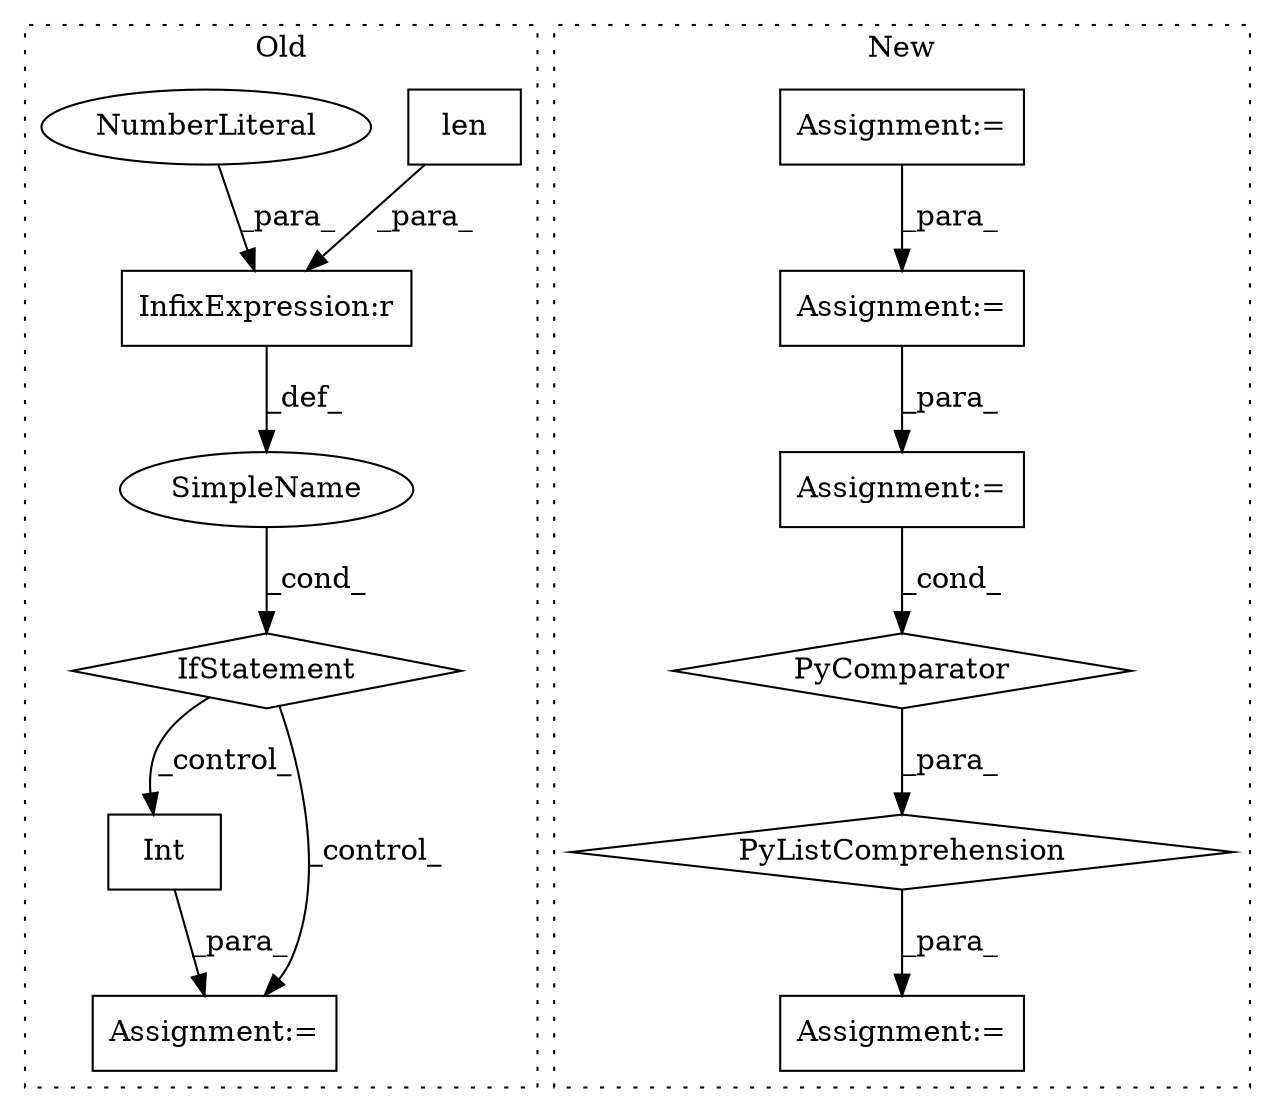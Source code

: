 digraph G {
subgraph cluster0 {
1 [label="Int" a="32" s="2182,2197" l="4,1" shape="box"];
6 [label="Assignment:=" a="7" s="2181" l="1" shape="box"];
7 [label="SimpleName" a="42" s="" l="" shape="ellipse"];
8 [label="IfStatement" a="25" s="2145,2166" l="4,2" shape="diamond"];
9 [label="InfixExpression:r" a="27" s="2162" l="3" shape="box"];
12 [label="len" a="32" s="2149,2161" l="4,1" shape="box"];
13 [label="NumberLiteral" a="34" s="2165" l="1" shape="ellipse"];
label = "Old";
style="dotted";
}
subgraph cluster1 {
2 [label="PyListComprehension" a="109" s="2545" l="120" shape="diamond"];
3 [label="PyComparator" a="113" s="2610" l="47" shape="diamond"];
4 [label="Assignment:=" a="7" s="2488" l="1" shape="box"];
5 [label="Assignment:=" a="7" s="2809" l="44" shape="box"];
10 [label="Assignment:=" a="7" s="2610" l="47" shape="box"];
11 [label="Assignment:=" a="7" s="2117" l="1" shape="box"];
label = "New";
style="dotted";
}
1 -> 6 [label="_para_"];
2 -> 5 [label="_para_"];
3 -> 2 [label="_para_"];
4 -> 10 [label="_para_"];
7 -> 8 [label="_cond_"];
8 -> 1 [label="_control_"];
8 -> 6 [label="_control_"];
9 -> 7 [label="_def_"];
10 -> 3 [label="_cond_"];
11 -> 4 [label="_para_"];
12 -> 9 [label="_para_"];
13 -> 9 [label="_para_"];
}